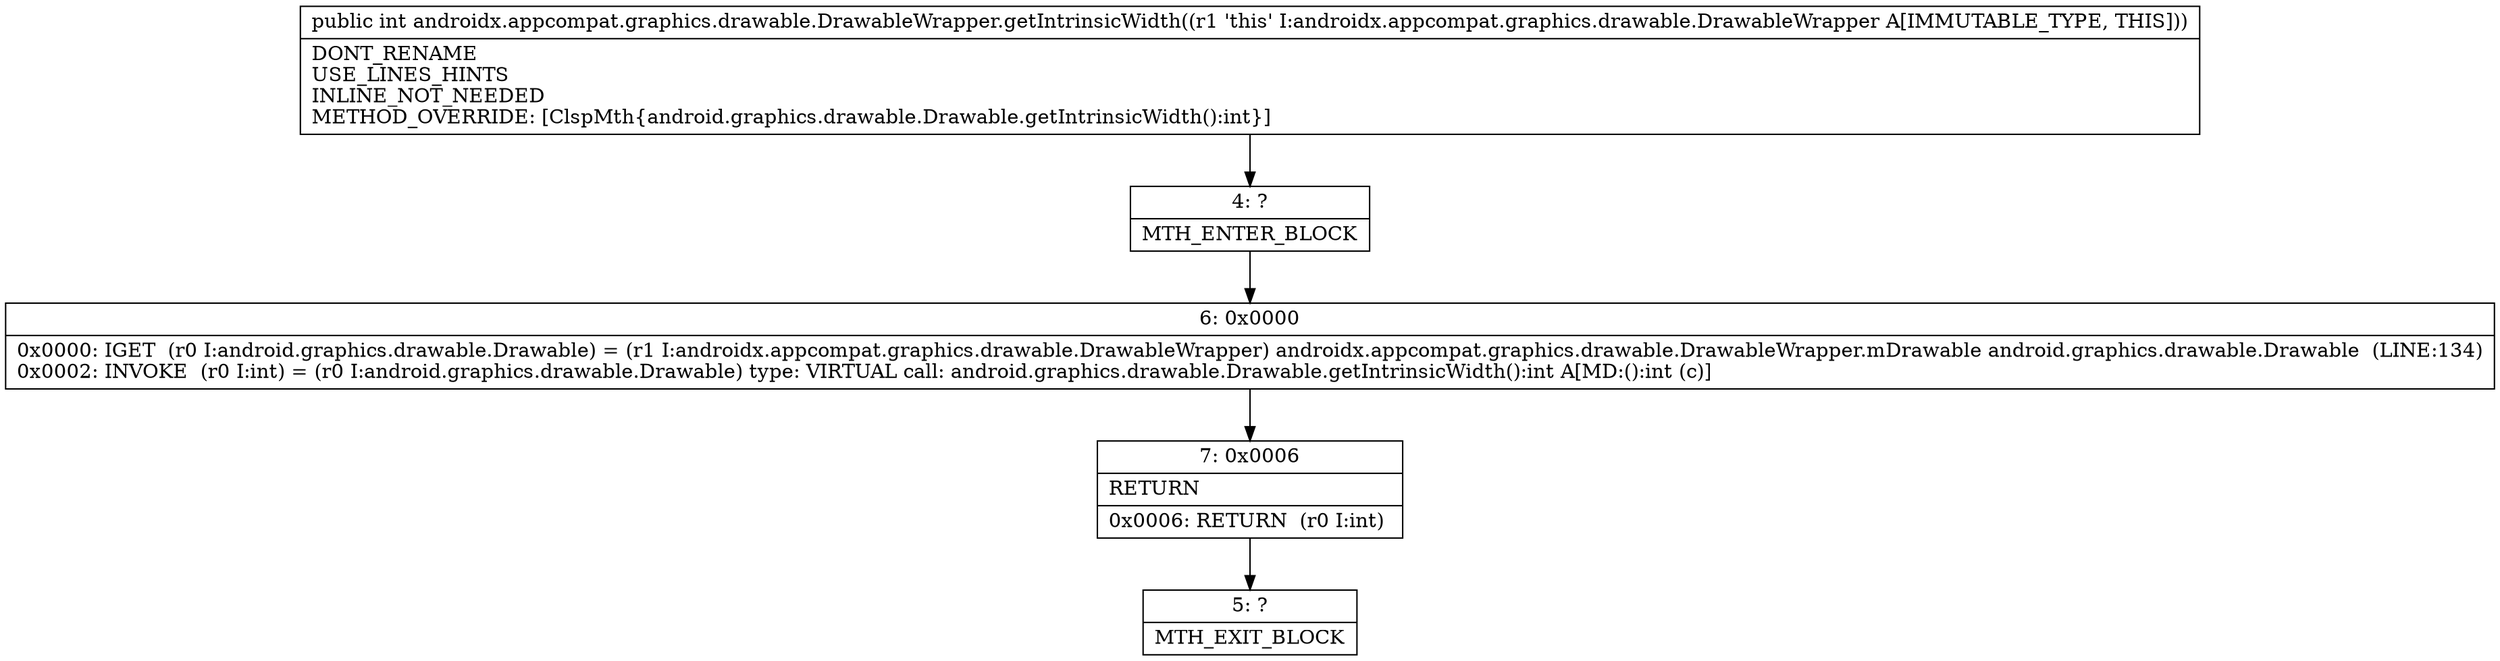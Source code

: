 digraph "CFG forandroidx.appcompat.graphics.drawable.DrawableWrapper.getIntrinsicWidth()I" {
Node_4 [shape=record,label="{4\:\ ?|MTH_ENTER_BLOCK\l}"];
Node_6 [shape=record,label="{6\:\ 0x0000|0x0000: IGET  (r0 I:android.graphics.drawable.Drawable) = (r1 I:androidx.appcompat.graphics.drawable.DrawableWrapper) androidx.appcompat.graphics.drawable.DrawableWrapper.mDrawable android.graphics.drawable.Drawable  (LINE:134)\l0x0002: INVOKE  (r0 I:int) = (r0 I:android.graphics.drawable.Drawable) type: VIRTUAL call: android.graphics.drawable.Drawable.getIntrinsicWidth():int A[MD:():int (c)]\l}"];
Node_7 [shape=record,label="{7\:\ 0x0006|RETURN\l|0x0006: RETURN  (r0 I:int) \l}"];
Node_5 [shape=record,label="{5\:\ ?|MTH_EXIT_BLOCK\l}"];
MethodNode[shape=record,label="{public int androidx.appcompat.graphics.drawable.DrawableWrapper.getIntrinsicWidth((r1 'this' I:androidx.appcompat.graphics.drawable.DrawableWrapper A[IMMUTABLE_TYPE, THIS]))  | DONT_RENAME\lUSE_LINES_HINTS\lINLINE_NOT_NEEDED\lMETHOD_OVERRIDE: [ClspMth\{android.graphics.drawable.Drawable.getIntrinsicWidth():int\}]\l}"];
MethodNode -> Node_4;Node_4 -> Node_6;
Node_6 -> Node_7;
Node_7 -> Node_5;
}

